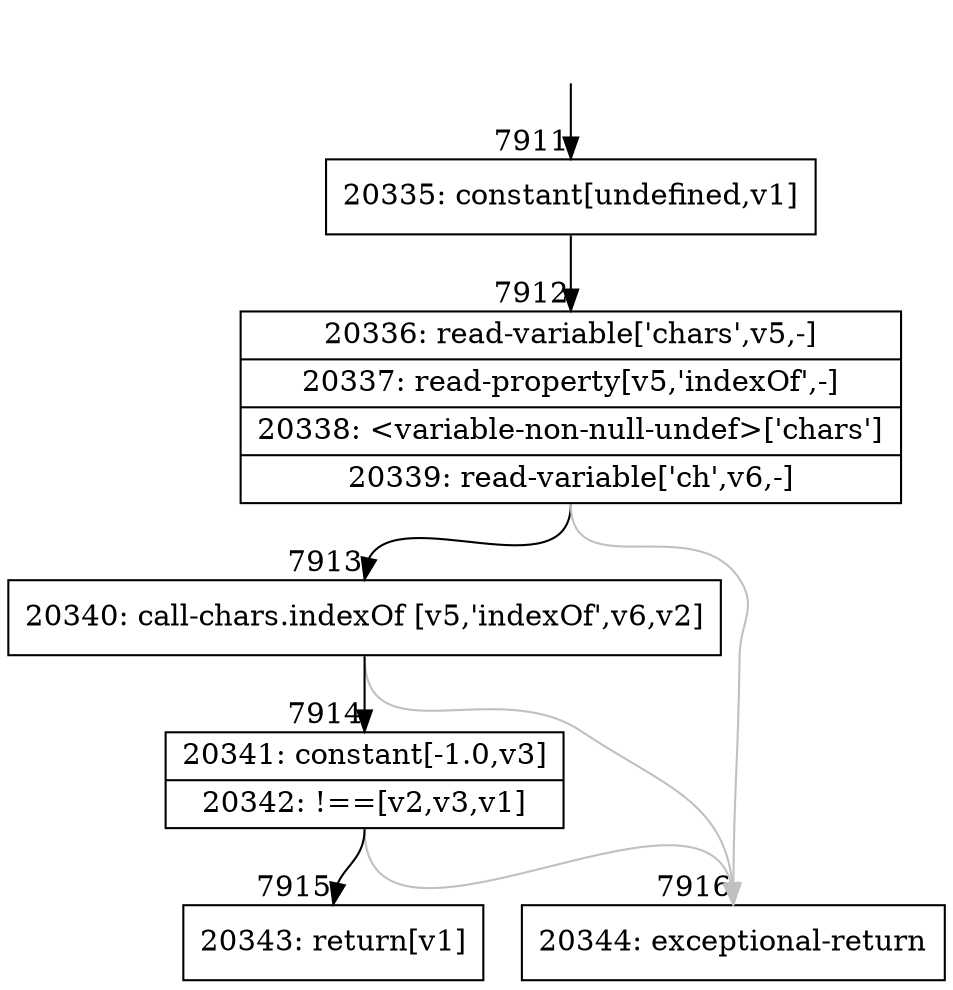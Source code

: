 digraph {
rankdir="TD"
BB_entry586[shape=none,label=""];
BB_entry586 -> BB7911 [tailport=s, headport=n, headlabel="    7911"]
BB7911 [shape=record label="{20335: constant[undefined,v1]}" ] 
BB7911 -> BB7912 [tailport=s, headport=n, headlabel="      7912"]
BB7912 [shape=record label="{20336: read-variable['chars',v5,-]|20337: read-property[v5,'indexOf',-]|20338: \<variable-non-null-undef\>['chars']|20339: read-variable['ch',v6,-]}" ] 
BB7912 -> BB7913 [tailport=s, headport=n, headlabel="      7913"]
BB7912 -> BB7916 [tailport=s, headport=n, color=gray, headlabel="      7916"]
BB7913 [shape=record label="{20340: call-chars.indexOf [v5,'indexOf',v6,v2]}" ] 
BB7913 -> BB7914 [tailport=s, headport=n, headlabel="      7914"]
BB7913 -> BB7916 [tailport=s, headport=n, color=gray]
BB7914 [shape=record label="{20341: constant[-1.0,v3]|20342: !==[v2,v3,v1]}" ] 
BB7914 -> BB7915 [tailport=s, headport=n, headlabel="      7915"]
BB7914 -> BB7916 [tailport=s, headport=n, color=gray]
BB7915 [shape=record label="{20343: return[v1]}" ] 
BB7916 [shape=record label="{20344: exceptional-return}" ] 
//#$~ 12493
}
